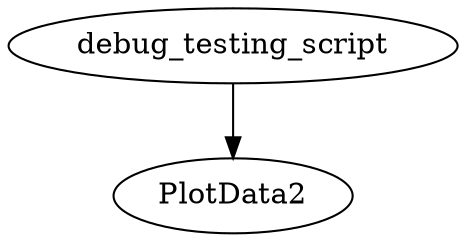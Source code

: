 /* Created by mdot for Matlab */
digraph m2html {
  debug_testing_script -> PlotData2;

  PlotData2 [URL="PlotData2.html"];
  debug_testing_script [URL="debug_testing_script.html"];
}